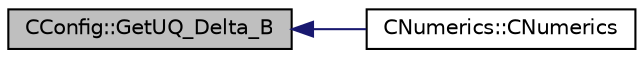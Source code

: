 digraph "CConfig::GetUQ_Delta_B"
{
  edge [fontname="Helvetica",fontsize="10",labelfontname="Helvetica",labelfontsize="10"];
  node [fontname="Helvetica",fontsize="10",shape=record];
  rankdir="LR";
  Node13274 [label="CConfig::GetUQ_Delta_B",height=0.2,width=0.4,color="black", fillcolor="grey75", style="filled", fontcolor="black"];
  Node13274 -> Node13275 [dir="back",color="midnightblue",fontsize="10",style="solid",fontname="Helvetica"];
  Node13275 [label="CNumerics::CNumerics",height=0.2,width=0.4,color="black", fillcolor="white", style="filled",URL="$class_c_numerics.html#a82c64006b78513ee4a3ec0d1cdfab6af"];
}

